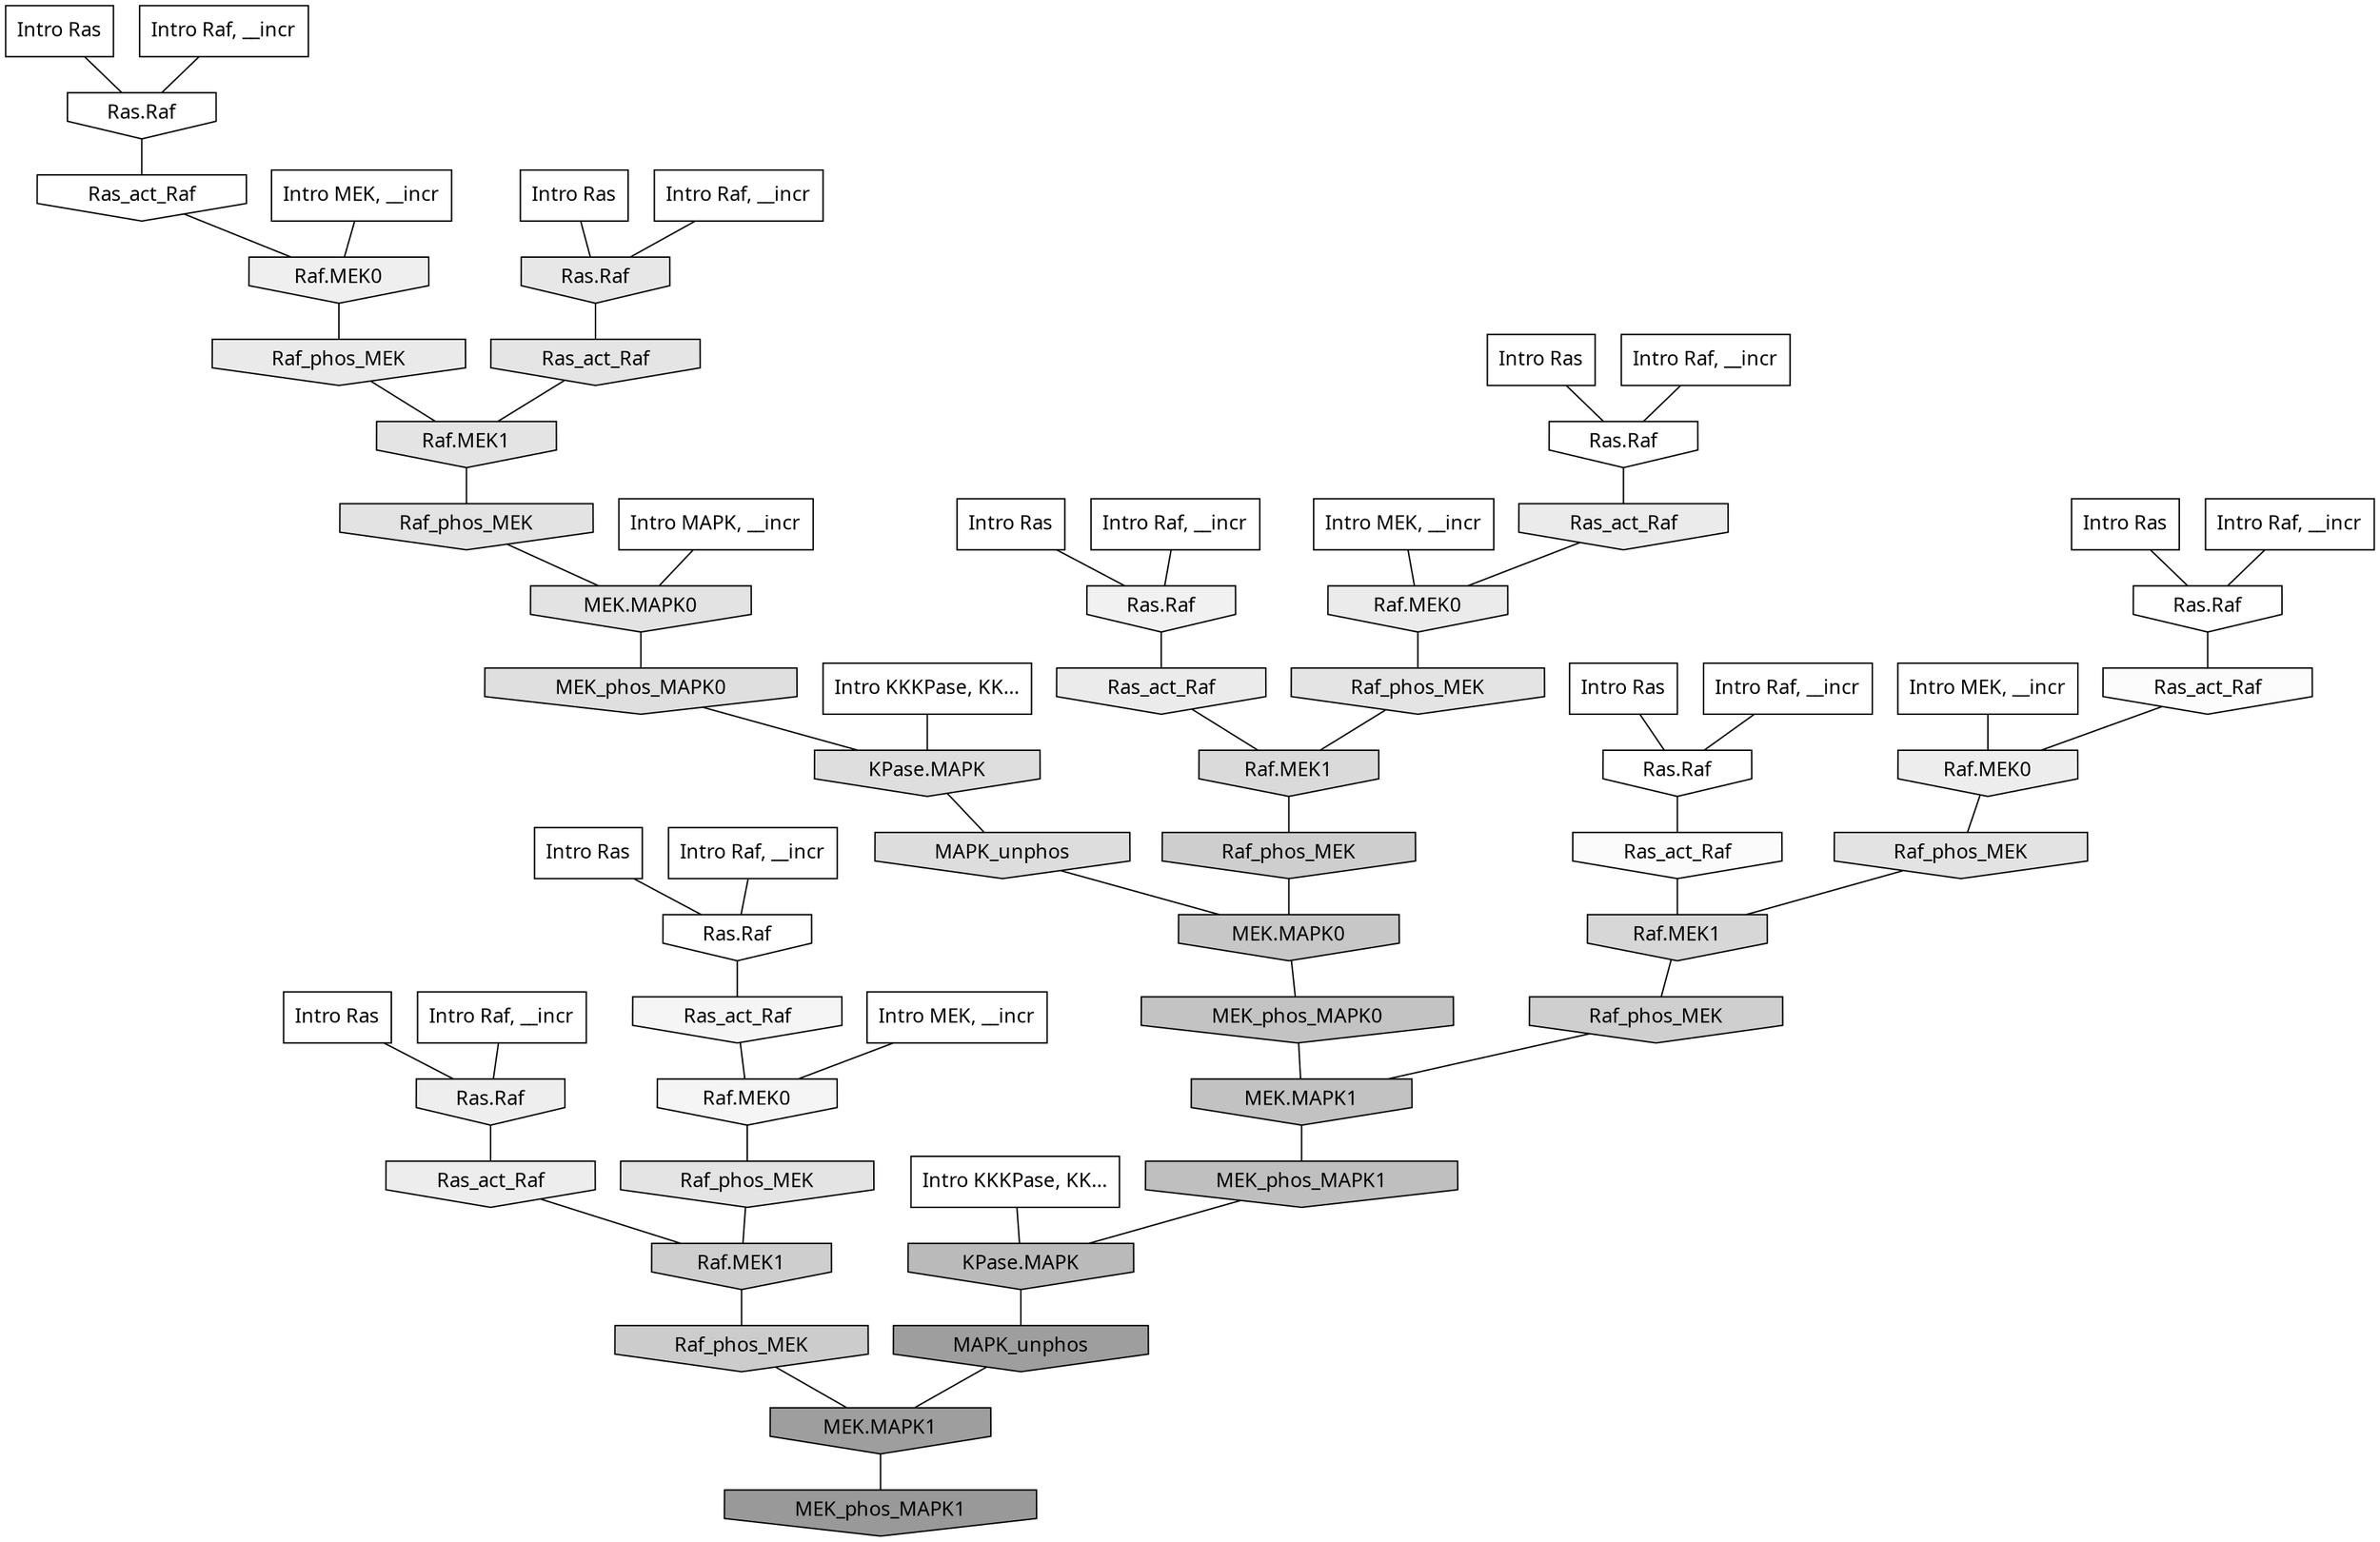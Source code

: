 digraph G{
  rankdir="TB";
  ranksep=0.30;
  node [fontname="CMU Serif"];
  edge [fontname="CMU Serif"];
  
  13 [label="Intro Ras", shape=rectangle, style=filled, fillcolor="0.000 0.000 1.000"]
  
  21 [label="Intro Ras", shape=rectangle, style=filled, fillcolor="0.000 0.000 1.000"]
  
  22 [label="Intro Ras", shape=rectangle, style=filled, fillcolor="0.000 0.000 1.000"]
  
  26 [label="Intro Ras", shape=rectangle, style=filled, fillcolor="0.000 0.000 1.000"]
  
  31 [label="Intro Ras", shape=rectangle, style=filled, fillcolor="0.000 0.000 1.000"]
  
  35 [label="Intro Ras", shape=rectangle, style=filled, fillcolor="0.000 0.000 1.000"]
  
  37 [label="Intro Ras", shape=rectangle, style=filled, fillcolor="0.000 0.000 1.000"]
  
  90 [label="Intro Ras", shape=rectangle, style=filled, fillcolor="0.000 0.000 1.000"]
  
  192 [label="Intro Raf, __incr", shape=rectangle, style=filled, fillcolor="0.000 0.000 1.000"]
  
  256 [label="Intro Raf, __incr", shape=rectangle, style=filled, fillcolor="0.000 0.000 1.000"]
  
  580 [label="Intro Raf, __incr", shape=rectangle, style=filled, fillcolor="0.000 0.000 1.000"]
  
  587 [label="Intro Raf, __incr", shape=rectangle, style=filled, fillcolor="0.000 0.000 1.000"]
  
  591 [label="Intro Raf, __incr", shape=rectangle, style=filled, fillcolor="0.000 0.000 1.000"]
  
  613 [label="Intro Raf, __incr", shape=rectangle, style=filled, fillcolor="0.000 0.000 1.000"]
  
  622 [label="Intro Raf, __incr", shape=rectangle, style=filled, fillcolor="0.000 0.000 1.000"]
  
  937 [label="Intro Raf, __incr", shape=rectangle, style=filled, fillcolor="0.000 0.000 1.000"]
  
  1166 [label="Intro MEK, __incr", shape=rectangle, style=filled, fillcolor="0.000 0.000 1.000"]
  
  1216 [label="Intro MEK, __incr", shape=rectangle, style=filled, fillcolor="0.000 0.000 1.000"]
  
  1971 [label="Intro MEK, __incr", shape=rectangle, style=filled, fillcolor="0.000 0.000 1.000"]
  
  2075 [label="Intro MEK, __incr", shape=rectangle, style=filled, fillcolor="0.000 0.000 1.000"]
  
  2311 [label="Intro MAPK, __incr", shape=rectangle, style=filled, fillcolor="0.000 0.000 1.000"]
  
  3155 [label="Intro KKKPase, KK...", shape=rectangle, style=filled, fillcolor="0.000 0.000 1.000"]
  
  3187 [label="Intro KKKPase, KK...", shape=rectangle, style=filled, fillcolor="0.000 0.000 1.000"]
  
  3202 [label="Ras.Raf", shape=invhouse, style=filled, fillcolor="0.000 0.000 1.000"]
  
  3209 [label="Ras.Raf", shape=invhouse, style=filled, fillcolor="0.000 0.000 1.000"]
  
  3225 [label="Ras.Raf", shape=invhouse, style=filled, fillcolor="0.000 0.000 1.000"]
  
  3248 [label="Ras.Raf", shape=invhouse, style=filled, fillcolor="0.000 0.000 1.000"]
  
  3297 [label="Ras.Raf", shape=invhouse, style=filled, fillcolor="0.000 0.000 1.000"]
  
  3332 [label="Ras_act_Raf", shape=invhouse, style=filled, fillcolor="0.000 0.000 0.998"]
  
  3432 [label="Ras_act_Raf", shape=invhouse, style=filled, fillcolor="0.000 0.000 0.987"]
  
  3495 [label="Ras_act_Raf", shape=invhouse, style=filled, fillcolor="0.000 0.000 0.983"]
  
  3925 [label="Ras_act_Raf", shape=invhouse, style=filled, fillcolor="0.000 0.000 0.959"]
  
  3928 [label="Raf.MEK0", shape=invhouse, style=filled, fillcolor="0.000 0.000 0.959"]
  
  4345 [label="Ras.Raf", shape=invhouse, style=filled, fillcolor="0.000 0.000 0.942"]
  
  4528 [label="Raf.MEK0", shape=invhouse, style=filled, fillcolor="0.000 0.000 0.935"]
  
  4685 [label="Ras.Raf", shape=invhouse, style=filled, fillcolor="0.000 0.000 0.930"]
  
  4700 [label="Raf.MEK0", shape=invhouse, style=filled, fillcolor="0.000 0.000 0.929"]
  
  4763 [label="Ras_act_Raf", shape=invhouse, style=filled, fillcolor="0.000 0.000 0.927"]
  
  4942 [label="Ras_act_Raf", shape=invhouse, style=filled, fillcolor="0.000 0.000 0.920"]
  
  4944 [label="Raf.MEK0", shape=invhouse, style=filled, fillcolor="0.000 0.000 0.920"]
  
  4992 [label="Ras_act_Raf", shape=invhouse, style=filled, fillcolor="0.000 0.000 0.918"]
  
  5067 [label="Raf_phos_MEK", shape=invhouse, style=filled, fillcolor="0.000 0.000 0.915"]
  
  5397 [label="Ras.Raf", shape=invhouse, style=filled, fillcolor="0.000 0.000 0.906"]
  
  5623 [label="Ras_act_Raf", shape=invhouse, style=filled, fillcolor="0.000 0.000 0.897"]
  
  5735 [label="Raf.MEK1", shape=invhouse, style=filled, fillcolor="0.000 0.000 0.893"]
  
  5781 [label="Raf_phos_MEK", shape=invhouse, style=filled, fillcolor="0.000 0.000 0.892"]
  
  5791 [label="Raf_phos_MEK", shape=invhouse, style=filled, fillcolor="0.000 0.000 0.892"]
  
  5859 [label="Raf_phos_MEK", shape=invhouse, style=filled, fillcolor="0.000 0.000 0.890"]
  
  5862 [label="MEK.MAPK0", shape=invhouse, style=filled, fillcolor="0.000 0.000 0.890"]
  
  5910 [label="Raf_phos_MEK", shape=invhouse, style=filled, fillcolor="0.000 0.000 0.889"]
  
  6498 [label="MEK_phos_MAPK0", shape=invhouse, style=filled, fillcolor="0.000 0.000 0.872"]
  
  6520 [label="KPase.MAPK", shape=invhouse, style=filled, fillcolor="0.000 0.000 0.871"]
  
  6705 [label="MAPK_unphos", shape=invhouse, style=filled, fillcolor="0.000 0.000 0.867"]
  
  7463 [label="Raf.MEK1", shape=invhouse, style=filled, fillcolor="0.000 0.000 0.853"]
  
  8148 [label="Raf.MEK1", shape=invhouse, style=filled, fillcolor="0.000 0.000 0.841"]
  
  10092 [label="Raf_phos_MEK", shape=invhouse, style=filled, fillcolor="0.000 0.000 0.811"]
  
  10295 [label="Raf_phos_MEK", shape=invhouse, style=filled, fillcolor="0.000 0.000 0.808"]
  
  10465 [label="Raf.MEK1", shape=invhouse, style=filled, fillcolor="0.000 0.000 0.806"]
  
  11232 [label="Raf_phos_MEK", shape=invhouse, style=filled, fillcolor="0.000 0.000 0.797"]
  
  13131 [label="MEK.MAPK0", shape=invhouse, style=filled, fillcolor="0.000 0.000 0.778"]
  
  15139 [label="MEK_phos_MAPK0", shape=invhouse, style=filled, fillcolor="0.000 0.000 0.762"]
  
  15220 [label="MEK.MAPK1", shape=invhouse, style=filled, fillcolor="0.000 0.000 0.761"]
  
  16208 [label="MEK_phos_MAPK1", shape=invhouse, style=filled, fillcolor="0.000 0.000 0.750"]
  
  17527 [label="KPase.MAPK", shape=invhouse, style=filled, fillcolor="0.000 0.000 0.728"]
  
  21227 [label="MAPK_unphos", shape=invhouse, style=filled, fillcolor="0.000 0.000 0.619"]
  
  21228 [label="MEK.MAPK1", shape=invhouse, style=filled, fillcolor="0.000 0.000 0.619"]
  
  21647 [label="MEK_phos_MAPK1", shape=invhouse, style=filled, fillcolor="0.000 0.000 0.600"]
  
  
  21228 -> 21647 [dir=none, color="0.000 0.000 0.000"] 
  21227 -> 21228 [dir=none, color="0.000 0.000 0.000"] 
  17527 -> 21227 [dir=none, color="0.000 0.000 0.000"] 
  16208 -> 17527 [dir=none, color="0.000 0.000 0.000"] 
  15220 -> 16208 [dir=none, color="0.000 0.000 0.000"] 
  15139 -> 15220 [dir=none, color="0.000 0.000 0.000"] 
  13131 -> 15139 [dir=none, color="0.000 0.000 0.000"] 
  11232 -> 21228 [dir=none, color="0.000 0.000 0.000"] 
  10465 -> 11232 [dir=none, color="0.000 0.000 0.000"] 
  10295 -> 13131 [dir=none, color="0.000 0.000 0.000"] 
  10092 -> 15220 [dir=none, color="0.000 0.000 0.000"] 
  8148 -> 10092 [dir=none, color="0.000 0.000 0.000"] 
  7463 -> 10295 [dir=none, color="0.000 0.000 0.000"] 
  6705 -> 13131 [dir=none, color="0.000 0.000 0.000"] 
  6520 -> 6705 [dir=none, color="0.000 0.000 0.000"] 
  6498 -> 6520 [dir=none, color="0.000 0.000 0.000"] 
  5910 -> 8148 [dir=none, color="0.000 0.000 0.000"] 
  5862 -> 6498 [dir=none, color="0.000 0.000 0.000"] 
  5859 -> 5862 [dir=none, color="0.000 0.000 0.000"] 
  5791 -> 10465 [dir=none, color="0.000 0.000 0.000"] 
  5781 -> 7463 [dir=none, color="0.000 0.000 0.000"] 
  5735 -> 5859 [dir=none, color="0.000 0.000 0.000"] 
  5623 -> 5735 [dir=none, color="0.000 0.000 0.000"] 
  5397 -> 5623 [dir=none, color="0.000 0.000 0.000"] 
  5067 -> 5735 [dir=none, color="0.000 0.000 0.000"] 
  4992 -> 7463 [dir=none, color="0.000 0.000 0.000"] 
  4944 -> 5781 [dir=none, color="0.000 0.000 0.000"] 
  4942 -> 4944 [dir=none, color="0.000 0.000 0.000"] 
  4763 -> 10465 [dir=none, color="0.000 0.000 0.000"] 
  4700 -> 5910 [dir=none, color="0.000 0.000 0.000"] 
  4685 -> 4763 [dir=none, color="0.000 0.000 0.000"] 
  4528 -> 5067 [dir=none, color="0.000 0.000 0.000"] 
  4345 -> 4992 [dir=none, color="0.000 0.000 0.000"] 
  3928 -> 5791 [dir=none, color="0.000 0.000 0.000"] 
  3925 -> 3928 [dir=none, color="0.000 0.000 0.000"] 
  3495 -> 8148 [dir=none, color="0.000 0.000 0.000"] 
  3432 -> 4700 [dir=none, color="0.000 0.000 0.000"] 
  3332 -> 4528 [dir=none, color="0.000 0.000 0.000"] 
  3297 -> 3925 [dir=none, color="0.000 0.000 0.000"] 
  3248 -> 3432 [dir=none, color="0.000 0.000 0.000"] 
  3225 -> 3332 [dir=none, color="0.000 0.000 0.000"] 
  3209 -> 3495 [dir=none, color="0.000 0.000 0.000"] 
  3202 -> 4942 [dir=none, color="0.000 0.000 0.000"] 
  3187 -> 17527 [dir=none, color="0.000 0.000 0.000"] 
  3155 -> 6520 [dir=none, color="0.000 0.000 0.000"] 
  2311 -> 5862 [dir=none, color="0.000 0.000 0.000"] 
  2075 -> 4528 [dir=none, color="0.000 0.000 0.000"] 
  1971 -> 4700 [dir=none, color="0.000 0.000 0.000"] 
  1216 -> 4944 [dir=none, color="0.000 0.000 0.000"] 
  1166 -> 3928 [dir=none, color="0.000 0.000 0.000"] 
  937 -> 3209 [dir=none, color="0.000 0.000 0.000"] 
  622 -> 3297 [dir=none, color="0.000 0.000 0.000"] 
  613 -> 3202 [dir=none, color="0.000 0.000 0.000"] 
  591 -> 5397 [dir=none, color="0.000 0.000 0.000"] 
  587 -> 3225 [dir=none, color="0.000 0.000 0.000"] 
  580 -> 3248 [dir=none, color="0.000 0.000 0.000"] 
  256 -> 4685 [dir=none, color="0.000 0.000 0.000"] 
  192 -> 4345 [dir=none, color="0.000 0.000 0.000"] 
  90 -> 4685 [dir=none, color="0.000 0.000 0.000"] 
  37 -> 3209 [dir=none, color="0.000 0.000 0.000"] 
  35 -> 3202 [dir=none, color="0.000 0.000 0.000"] 
  31 -> 4345 [dir=none, color="0.000 0.000 0.000"] 
  26 -> 3248 [dir=none, color="0.000 0.000 0.000"] 
  22 -> 3297 [dir=none, color="0.000 0.000 0.000"] 
  21 -> 5397 [dir=none, color="0.000 0.000 0.000"] 
  13 -> 3225 [dir=none, color="0.000 0.000 0.000"] 
  
  }
